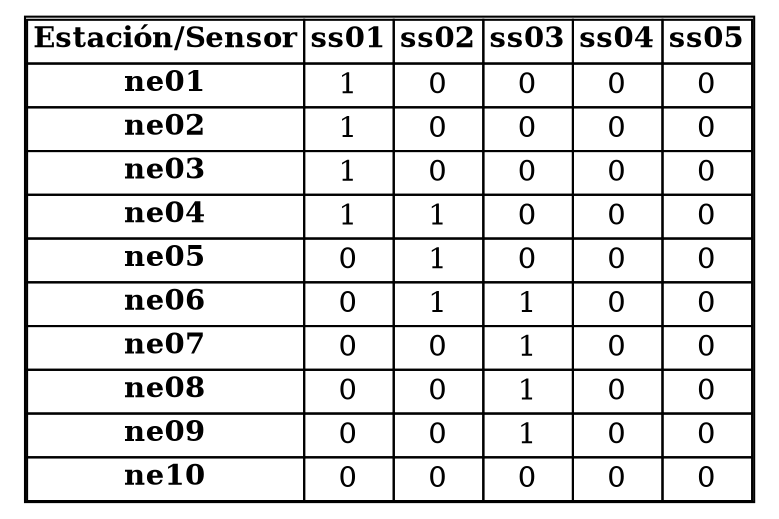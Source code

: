 // matriz_patron_suelo
digraph {
	matriz [label=<<TABLE BORDER="1" CELLBORDER="1" CELLSPACING="0"><TR><TD><B>Estación/Sensor</B></TD><TD><B>ss01</B></TD><TD><B>ss02</B></TD><TD><B>ss03</B></TD><TD><B>ss04</B></TD><TD><B>ss05</B></TD></TR><TR><TD><B>ne01</B></TD><TD>1</TD><TD>0</TD><TD>0</TD><TD>0</TD><TD>0</TD></TR><TR><TD><B>ne02</B></TD><TD>1</TD><TD>0</TD><TD>0</TD><TD>0</TD><TD>0</TD></TR><TR><TD><B>ne03</B></TD><TD>1</TD><TD>0</TD><TD>0</TD><TD>0</TD><TD>0</TD></TR><TR><TD><B>ne04</B></TD><TD>1</TD><TD>1</TD><TD>0</TD><TD>0</TD><TD>0</TD></TR><TR><TD><B>ne05</B></TD><TD>0</TD><TD>1</TD><TD>0</TD><TD>0</TD><TD>0</TD></TR><TR><TD><B>ne06</B></TD><TD>0</TD><TD>1</TD><TD>1</TD><TD>0</TD><TD>0</TD></TR><TR><TD><B>ne07</B></TD><TD>0</TD><TD>0</TD><TD>1</TD><TD>0</TD><TD>0</TD></TR><TR><TD><B>ne08</B></TD><TD>0</TD><TD>0</TD><TD>1</TD><TD>0</TD><TD>0</TD></TR><TR><TD><B>ne09</B></TD><TD>0</TD><TD>0</TD><TD>1</TD><TD>0</TD><TD>0</TD></TR><TR><TD><B>ne10</B></TD><TD>0</TD><TD>0</TD><TD>0</TD><TD>0</TD><TD>0</TD></TR></TABLE>> shape=plaintext]
}
